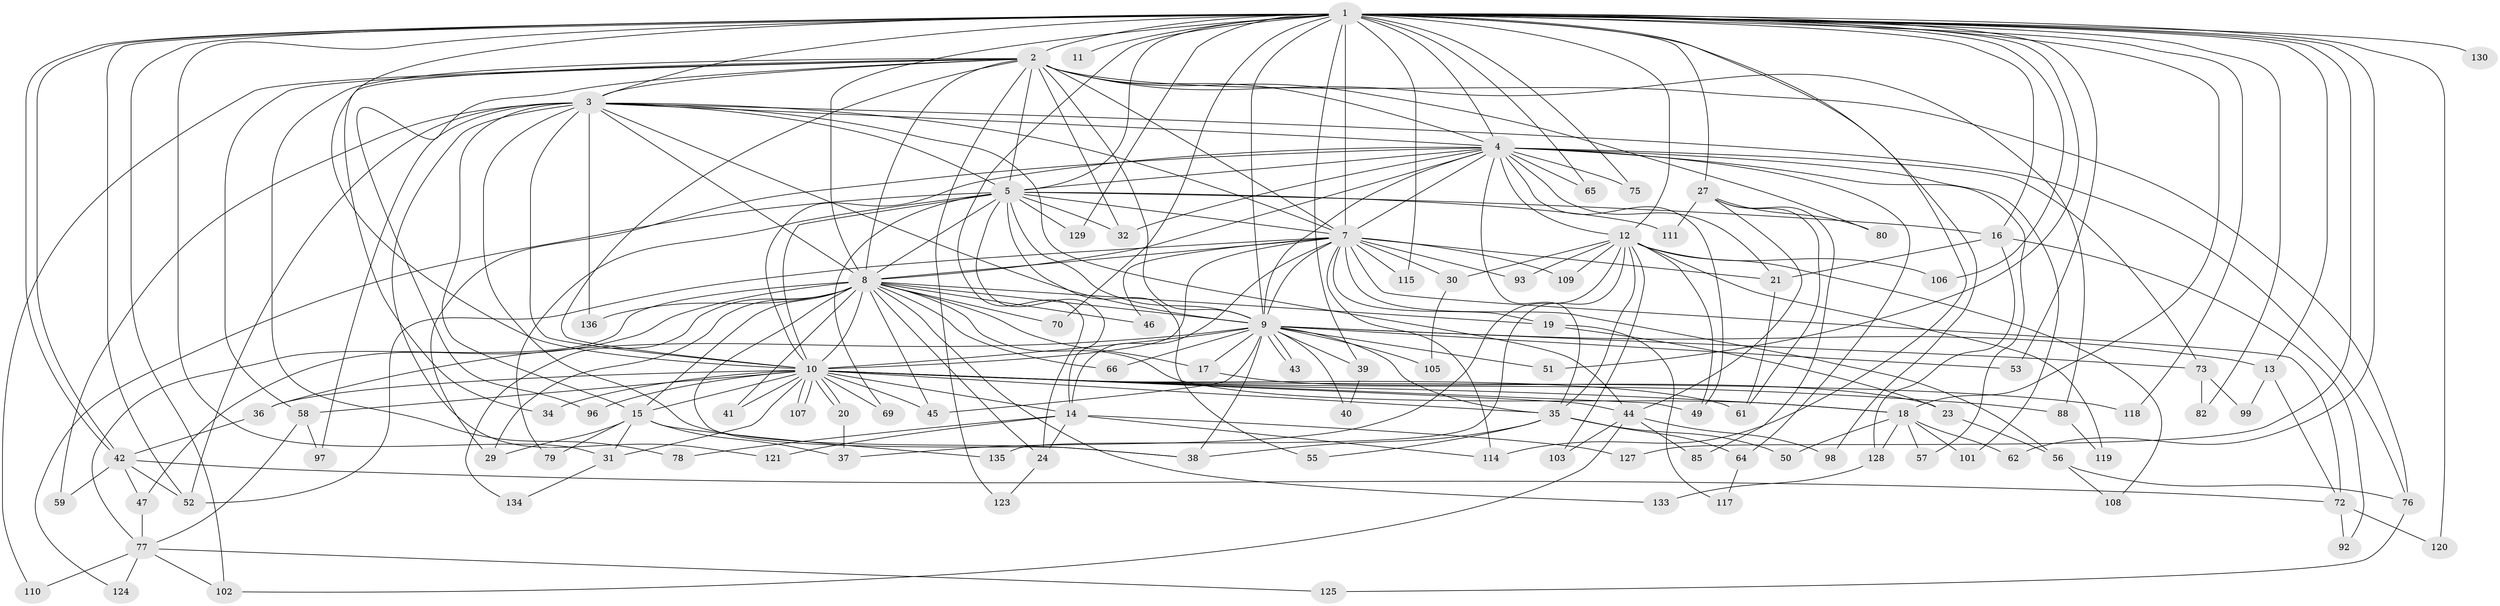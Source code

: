 // original degree distribution, {19: 0.022058823529411766, 21: 0.007352941176470588, 20: 0.007352941176470588, 32: 0.007352941176470588, 22: 0.007352941176470588, 27: 0.007352941176470588, 24: 0.007352941176470588, 30: 0.007352941176470588, 2: 0.5514705882352942, 11: 0.007352941176470588, 4: 0.10294117647058823, 5: 0.04411764705882353, 8: 0.014705882352941176, 3: 0.17647058823529413, 6: 0.014705882352941176, 7: 0.014705882352941176}
// Generated by graph-tools (version 1.1) at 2025/41/03/06/25 10:41:39]
// undirected, 103 vertices, 246 edges
graph export_dot {
graph [start="1"]
  node [color=gray90,style=filled];
  1 [super="+6"];
  2 [super="+95"];
  3 [super="+63"];
  4 [super="+68"];
  5 [super="+83"];
  7 [super="+89"];
  8 [super="+60"];
  9 [super="+122"];
  10 [super="+116"];
  11;
  12 [super="+22"];
  13;
  14 [super="+25"];
  15 [super="+26"];
  16;
  17;
  18 [super="+28"];
  19;
  20 [super="+104"];
  21 [super="+94"];
  23;
  24 [super="+126"];
  27 [super="+71"];
  29 [super="+87"];
  30 [super="+67"];
  31 [super="+33"];
  32;
  34;
  35 [super="+48"];
  36 [super="+90"];
  37;
  38 [super="+91"];
  39;
  40;
  41;
  42 [super="+54"];
  43;
  44 [super="+74"];
  45 [super="+100"];
  46;
  47 [super="+112"];
  49 [super="+84"];
  50;
  51;
  52;
  53;
  55;
  56 [super="+81"];
  57;
  58;
  59;
  61;
  62;
  64;
  65;
  66;
  69;
  70;
  72 [super="+86"];
  73;
  75;
  76 [super="+113"];
  77;
  78;
  79;
  80;
  82;
  85;
  88;
  92;
  93;
  96;
  97;
  98;
  99;
  101;
  102 [super="+131"];
  103;
  105;
  106;
  107;
  108;
  109;
  110;
  111;
  114 [super="+132"];
  115;
  117;
  118;
  119;
  120;
  121;
  123;
  124;
  125;
  127;
  128;
  129;
  130;
  133;
  134;
  135;
  136;
  1 -- 2 [weight=2];
  1 -- 3 [weight=2];
  1 -- 4 [weight=2];
  1 -- 5 [weight=2];
  1 -- 7 [weight=2];
  1 -- 8 [weight=2];
  1 -- 9 [weight=2];
  1 -- 10 [weight=2];
  1 -- 12 [weight=2];
  1 -- 24;
  1 -- 27 [weight=2];
  1 -- 42;
  1 -- 42;
  1 -- 62;
  1 -- 82;
  1 -- 98;
  1 -- 115;
  1 -- 129;
  1 -- 130;
  1 -- 11;
  1 -- 13;
  1 -- 65;
  1 -- 70;
  1 -- 16;
  1 -- 75;
  1 -- 18;
  1 -- 31;
  1 -- 39;
  1 -- 106;
  1 -- 114;
  1 -- 51;
  1 -- 52;
  1 -- 53;
  1 -- 118;
  1 -- 120;
  1 -- 127;
  1 -- 102;
  2 -- 3;
  2 -- 4 [weight=2];
  2 -- 5;
  2 -- 7;
  2 -- 8;
  2 -- 9;
  2 -- 10;
  2 -- 32;
  2 -- 34;
  2 -- 58;
  2 -- 76;
  2 -- 78;
  2 -- 80;
  2 -- 88;
  2 -- 96;
  2 -- 110;
  2 -- 123;
  3 -- 4;
  3 -- 5;
  3 -- 7;
  3 -- 8;
  3 -- 9;
  3 -- 10;
  3 -- 15;
  3 -- 38;
  3 -- 44;
  3 -- 52;
  3 -- 59;
  3 -- 76;
  3 -- 97;
  3 -- 136;
  3 -- 121;
  4 -- 5;
  4 -- 7;
  4 -- 8;
  4 -- 9;
  4 -- 10;
  4 -- 12;
  4 -- 21;
  4 -- 49;
  4 -- 57;
  4 -- 64;
  4 -- 65;
  4 -- 73;
  4 -- 75;
  4 -- 101;
  4 -- 32;
  4 -- 35;
  4 -- 29;
  5 -- 7;
  5 -- 8;
  5 -- 9;
  5 -- 10;
  5 -- 14;
  5 -- 16;
  5 -- 32;
  5 -- 55;
  5 -- 69;
  5 -- 79;
  5 -- 111;
  5 -- 124;
  5 -- 129;
  7 -- 8;
  7 -- 9;
  7 -- 10;
  7 -- 19;
  7 -- 30 [weight=2];
  7 -- 46;
  7 -- 56 [weight=2];
  7 -- 72;
  7 -- 93;
  7 -- 109;
  7 -- 115;
  7 -- 21;
  7 -- 114;
  7 -- 52;
  7 -- 14;
  8 -- 9;
  8 -- 10;
  8 -- 17;
  8 -- 19;
  8 -- 24;
  8 -- 29;
  8 -- 38;
  8 -- 41;
  8 -- 45;
  8 -- 46;
  8 -- 47;
  8 -- 66;
  8 -- 70;
  8 -- 77;
  8 -- 133;
  8 -- 134;
  8 -- 136;
  8 -- 18;
  8 -- 15 [weight=2];
  9 -- 10;
  9 -- 13;
  9 -- 17;
  9 -- 35;
  9 -- 36;
  9 -- 39;
  9 -- 40;
  9 -- 43;
  9 -- 43;
  9 -- 51;
  9 -- 53;
  9 -- 66;
  9 -- 73;
  9 -- 105;
  9 -- 38;
  9 -- 45;
  10 -- 14;
  10 -- 15;
  10 -- 18;
  10 -- 20;
  10 -- 20;
  10 -- 34;
  10 -- 36;
  10 -- 41;
  10 -- 44;
  10 -- 45;
  10 -- 49;
  10 -- 58;
  10 -- 61;
  10 -- 69;
  10 -- 88;
  10 -- 96;
  10 -- 107;
  10 -- 107;
  10 -- 118;
  10 -- 35;
  10 -- 31;
  12 -- 35;
  12 -- 93;
  12 -- 103;
  12 -- 106;
  12 -- 108;
  12 -- 109;
  12 -- 119;
  12 -- 37;
  12 -- 135;
  12 -- 30;
  12 -- 49;
  13 -- 99;
  13 -- 72;
  14 -- 78;
  14 -- 127;
  14 -- 114;
  14 -- 24;
  14 -- 121;
  15 -- 29;
  15 -- 31;
  15 -- 37;
  15 -- 79;
  15 -- 135;
  16 -- 21;
  16 -- 92;
  16 -- 128;
  17 -- 23;
  18 -- 50;
  18 -- 57;
  18 -- 62;
  18 -- 101;
  18 -- 128;
  19 -- 23;
  19 -- 117;
  20 -- 37;
  21 -- 61;
  23 -- 56;
  24 -- 123;
  27 -- 80;
  27 -- 111;
  27 -- 85;
  27 -- 44;
  27 -- 61;
  30 -- 105;
  31 -- 134;
  35 -- 50;
  35 -- 55;
  35 -- 64;
  35 -- 38;
  36 -- 42;
  39 -- 40;
  42 -- 47;
  42 -- 59;
  42 -- 72;
  42 -- 52;
  44 -- 98;
  44 -- 103;
  44 -- 85;
  44 -- 102;
  47 -- 77;
  56 -- 108;
  56 -- 76;
  58 -- 77;
  58 -- 97;
  64 -- 117;
  72 -- 92;
  72 -- 120;
  73 -- 82;
  73 -- 99;
  76 -- 125;
  77 -- 102;
  77 -- 110;
  77 -- 124;
  77 -- 125;
  88 -- 119;
  128 -- 133;
}
